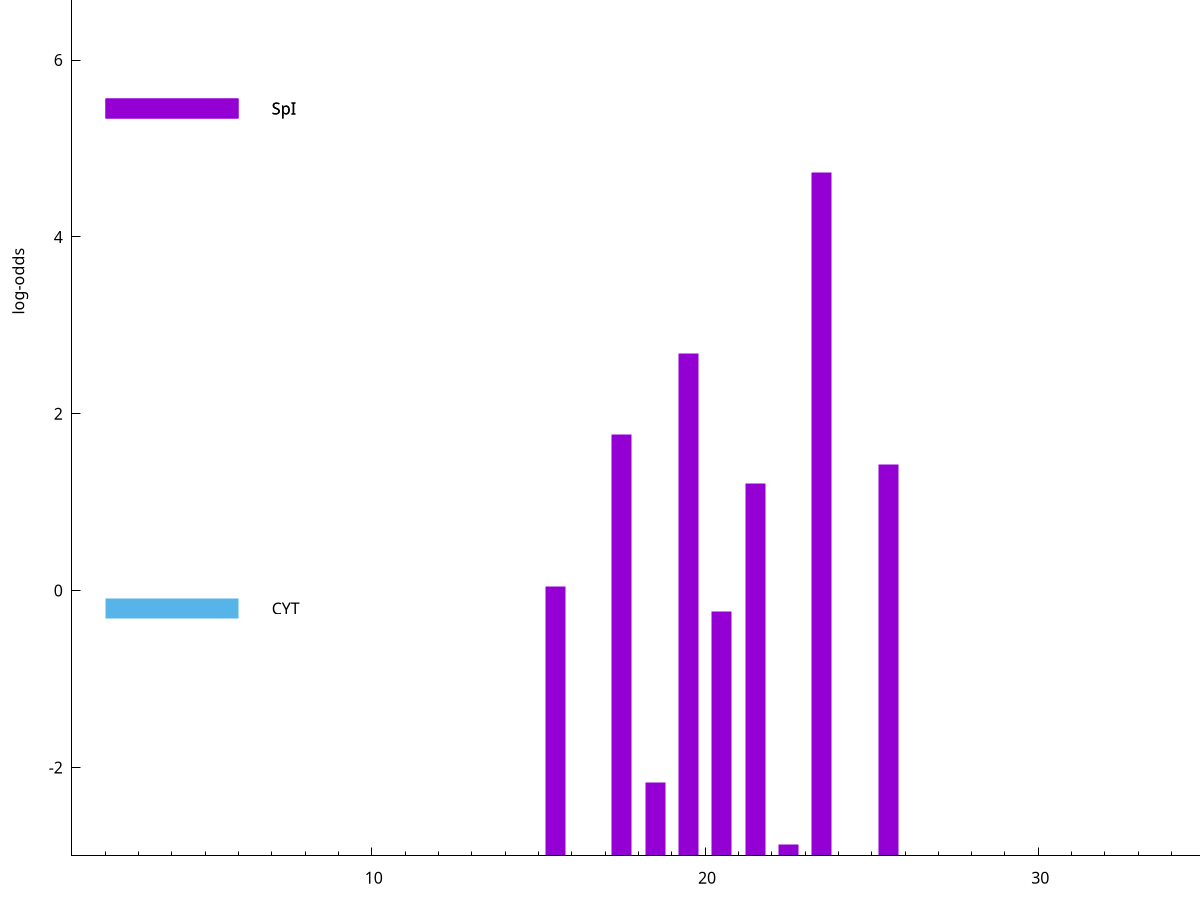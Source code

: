 set title "LipoP predictions for SRR5666609.gff"
set size 2., 1.4
set xrange [1:70] 
set mxtics 10
set yrange [-3:10]
set y2range [0:13]
set ylabel "log-odds"
set term postscript eps color solid "Helvetica" 30
set output "SRR5666609.gff8.eps"
set arrow from 2,5.45228 to 6,5.45228 nohead lt 1 lw 20
set label "SpI" at 7,5.45228
set arrow from 2,-0.200913 to 6,-0.200913 nohead lt 3 lw 20
set label "CYT" at 7,-0.200913
set arrow from 2,5.45228 to 6,5.45228 nohead lt 1 lw 20
set label "SpI" at 7,5.45228
# NOTE: The scores below are the log-odds scores with the threshold
# NOTE: subtracted (a hack to make gnuplot make the histogram all
# NOTE: look nice).
plot "-" axes x1y2 title "" with impulses lt 1 lw 20
23.500000 7.731730
19.500000 5.682750
17.500000 4.761230
25.500000 4.425780
21.500000 4.216210
15.500000 3.051229
20.500000 2.766239
18.500000 0.827890
22.500000 0.123640
e
exit
